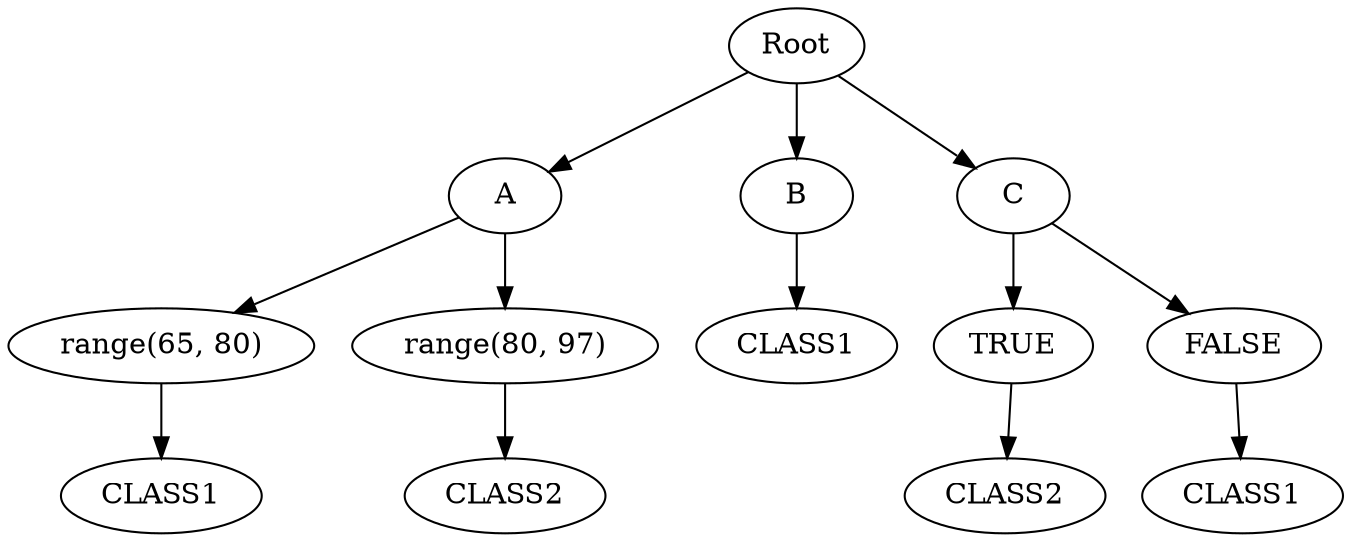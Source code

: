 // ID3 Decision Tree
digraph {
	1 [label=Root]
	2 [label=A]
		1 -> 2 [label=""]
	3 [label="range(65, 80)"]
		2 -> 3 [label=""]
	4 [label=CLASS1]
		3 -> 4
	5 [label="range(80, 97)"]
		2 -> 5 [label=""]
	6 [label=CLASS2]
		5 -> 6
	7 [label=B]
		1 -> 7 [label=""]
	8 [label=CLASS1]
		7 -> 8
	9 [label=C]
		1 -> 9 [label=""]
	10 [label=TRUE]
		9 -> 10 [label=""]
	11 [label=CLASS2]
		10 -> 11
	12 [label=FALSE]
		9 -> 12 [label=""]
	13 [label=CLASS1]
		12 -> 13
}